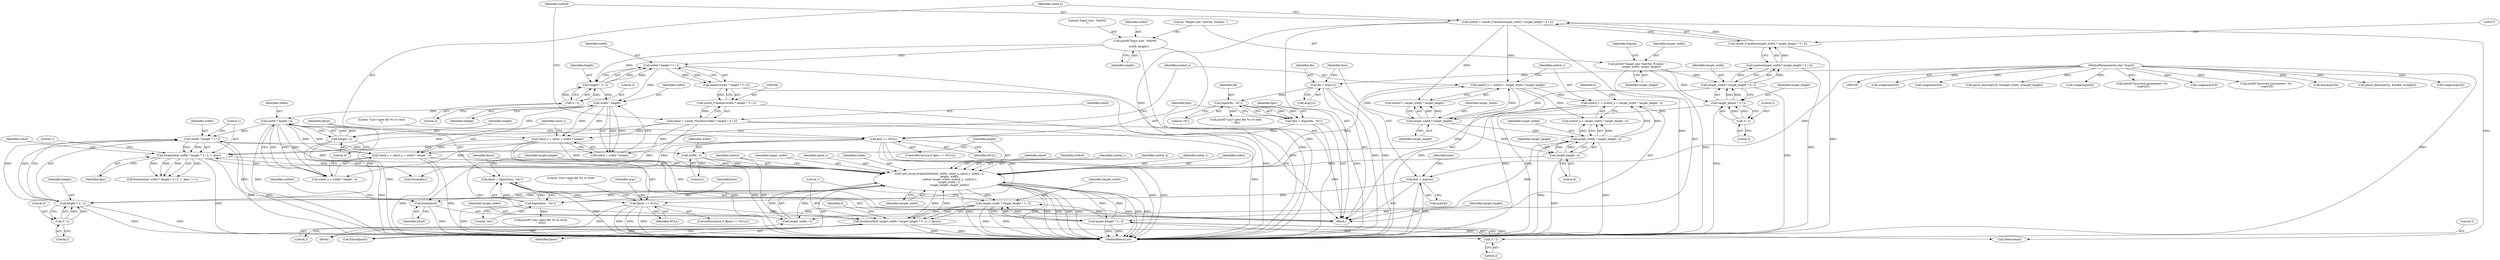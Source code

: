 digraph "0_Android_5a9753fca56f0eeb9f61e342b2fccffc364f9426_4@API" {
"1000375" [label="(Call,free(inbuf))"];
"1000323" [label="(Call,fread(inbuf, width * height * 3 / 2, 1, fpin))"];
"1000336" [label="(Call,vp9_resize_frame420(inbuf, width, inbuf_u, inbuf_v, width / 2,\n                        height, width,\n                        outbuf, target_width, outbuf_u, outbuf_v,\n                        target_width / 2,\n                        target_height, target_width))"];
"1000341" [label="(Call,width / 2)"];
"1000325" [label="(Call,width * height * 3 / 2)"];
"1000292" [label="(Call,width * height / 4)"];
"1000285" [label="(Call,width * height)"];
"1000262" [label="(Call,width * height * 3 / 2)"];
"1000239" [label="(Call,printf(\"Input size:  %dx%d\n\",\n         width, height))"];
"1000264" [label="(Call,height * 3 / 2)"];
"1000266" [label="(Call,3 / 2)"];
"1000294" [label="(Call,height / 4)"];
"1000327" [label="(Call,height * 3 / 2)"];
"1000329" [label="(Call,3 / 2)"];
"1000281" [label="(Call,inbuf_u = inbuf + width * height)"];
"1000257" [label="(Call,inbuf = (uint8_t*)malloc(width * height * 3 / 2))"];
"1000259" [label="(Call,(uint8_t*)malloc(width * height * 3 / 2))"];
"1000261" [label="(Call,malloc(width * height * 3 / 2))"];
"1000288" [label="(Call,inbuf_v = inbuf_u + width * height / 4)"];
"1000355" [label="(Call,fwrite(outbuf, target_width * target_height * 3 / 2, 1, fpout))"];
"1000357" [label="(Call,target_width * target_height * 3 / 2)"];
"1000359" [label="(Call,target_height * 3 / 2)"];
"1000361" [label="(Call,3 / 2)"];
"1000212" [label="(Call,fpout == NULL)"];
"1000206" [label="(Call,fpout = fopen(fout, \"wb\"))"];
"1000208" [label="(Call,fopen(fout, \"wb\"))"];
"1000138" [label="(Call,fout = argv[4])"];
"1000102" [label="(MethodParameterIn,char *argv[])"];
"1000193" [label="(Call,fpin == NULL)"];
"1000187" [label="(Call,fpin = fopen(fin, \"rb\"))"];
"1000189" [label="(Call,fopen(fin, \"rb\"))"];
"1000133" [label="(Call,fin = argv[1])"];
"1000269" [label="(Call,outbuf = (uint8_t*)malloc(target_width * target_height * 3 / 2))"];
"1000271" [label="(Call,(uint8_t*)malloc(target_width * target_height * 3 / 2))"];
"1000273" [label="(Call,malloc(target_width * target_height * 3 / 2))"];
"1000274" [label="(Call,target_width * target_height * 3 / 2)"];
"1000243" [label="(Call,printf(\"Target size: %dx%d, Frames: \",\n         target_width, target_height))"];
"1000276" [label="(Call,target_height * 3 / 2)"];
"1000278" [label="(Call,3 / 2)"];
"1000350" [label="(Call,target_width / 2)"];
"1000308" [label="(Call,target_width * target_height / 4)"];
"1000301" [label="(Call,target_width * target_height)"];
"1000310" [label="(Call,target_height / 4)"];
"1000297" [label="(Call,outbuf_u = outbuf + target_width * target_height)"];
"1000304" [label="(Call,outbuf_v = outbuf_u + target_width * target_height / 4)"];
"1000293" [label="(Identifier,width)"];
"1000219" [label="(Call,usage(argv[0]))"];
"1000242" [label="(Identifier,height)"];
"1000343" [label="(Literal,2)"];
"1000246" [label="(Identifier,target_height)"];
"1000214" [label="(Identifier,NULL)"];
"1000377" [label="(Call,free(outbuf))"];
"1000263" [label="(Identifier,width)"];
"1000127" [label="(Call,usage(argv[0]))"];
"1000304" [label="(Call,outbuf_v = outbuf_u + target_width * target_height / 4)"];
"1000262" [label="(Call,width * height * 3 / 2)"];
"1000217" [label="(Literal,\"Can't open file %s to write\n\")"];
"1000356" [label="(Identifier,outbuf)"];
"1000189" [label="(Call,fopen(fin, \"rb\"))"];
"1000290" [label="(Call,inbuf_u + width * height / 4)"];
"1000192" [label="(ControlStructure,if (fpin == NULL))"];
"1000135" [label="(Call,argv[1])"];
"1000194" [label="(Identifier,fpin)"];
"1000331" [label="(Literal,2)"];
"1000277" [label="(Identifier,target_height)"];
"1000351" [label="(Identifier,target_width)"];
"1000311" [label="(Identifier,target_height)"];
"1000326" [label="(Identifier,width)"];
"1000209" [label="(Identifier,fout)"];
"1000323" [label="(Call,fread(inbuf, width * height * 3 / 2, 1, fpin))"];
"1000195" [label="(Identifier,NULL)"];
"1000103" [label="(Block,)"];
"1000296" [label="(Literal,4)"];
"1000167" [label="(Call,parse_dim(argv[3], &target_width, &target_height))"];
"1000353" [label="(Identifier,target_height)"];
"1000134" [label="(Identifier,fin)"];
"1000362" [label="(Literal,3)"];
"1000191" [label="(Literal,\"rb\")"];
"1000320" [label="(Block,)"];
"1000308" [label="(Call,target_width * target_height / 4)"];
"1000197" [label="(Call,printf(\"Can't open file %s to read\n\", fin))"];
"1000268" [label="(Literal,2)"];
"1000187" [label="(Call,fpin = fopen(fin, \"rb\"))"];
"1000337" [label="(Identifier,inbuf)"];
"1000212" [label="(Call,fpout == NULL)"];
"1000322" [label="(Call,fread(inbuf, width * height * 3 / 2, 1, fpin) != 1)"];
"1000346" [label="(Identifier,outbuf)"];
"1000294" [label="(Call,height / 4)"];
"1000287" [label="(Identifier,height)"];
"1000259" [label="(Call,(uint8_t*)malloc(width * height * 3 / 2))"];
"1000208" [label="(Call,fopen(fout, \"wb\"))"];
"1000244" [label="(Literal,\"Target size: %dx%d, Frames: \")"];
"1000249" [label="(Identifier,frames)"];
"1000330" [label="(Literal,3)"];
"1000140" [label="(Call,argv[4])"];
"1000261" [label="(Call,malloc(width * height * 3 / 2))"];
"1000240" [label="(Literal,\"Input size:  %dx%d\n\")"];
"1000279" [label="(Literal,3)"];
"1000241" [label="(Identifier,width)"];
"1000349" [label="(Identifier,outbuf_v)"];
"1000332" [label="(Literal,1)"];
"1000282" [label="(Identifier,inbuf_u)"];
"1000207" [label="(Identifier,fpout)"];
"1000348" [label="(Identifier,outbuf_u)"];
"1000361" [label="(Call,3 / 2)"];
"1000200" [label="(Call,usage(argv[0]))"];
"1000264" [label="(Call,height * 3 / 2)"];
"1000336" [label="(Call,vp9_resize_frame420(inbuf, width, inbuf_u, inbuf_v, width / 2,\n                        height, width,\n                        outbuf, target_width, outbuf_u, outbuf_v,\n                        target_width / 2,\n                        target_height, target_width))"];
"1000257" [label="(Call,inbuf = (uint8_t*)malloc(width * height * 3 / 2))"];
"1000245" [label="(Identifier,target_width)"];
"1000292" [label="(Call,width * height / 4)"];
"1000295" [label="(Identifier,height)"];
"1000352" [label="(Literal,2)"];
"1000340" [label="(Identifier,inbuf_v)"];
"1000302" [label="(Identifier,target_width)"];
"1000297" [label="(Call,outbuf_u = outbuf + target_width * target_height)"];
"1000365" [label="(Identifier,fpout)"];
"1000327" [label="(Call,height * 3 / 2)"];
"1000359" [label="(Call,target_height * 3 / 2)"];
"1000154" [label="(Call,printf(\"Incorrect parameters: %s\n\", argv[2]))"];
"1000206" [label="(Call,fpout = fopen(fout, \"wb\"))"];
"1000210" [label="(Literal,\"wb\")"];
"1000239" [label="(Call,printf(\"Input size:  %dx%d\n\",\n         width, height))"];
"1000354" [label="(Identifier,target_width)"];
"1000278" [label="(Call,3 / 2)"];
"1000299" [label="(Call,outbuf + target_width * target_height)"];
"1000309" [label="(Identifier,target_width)"];
"1000181" [label="(Call,usage(argv[0]))"];
"1000329" [label="(Call,3 / 2)"];
"1000266" [label="(Call,3 / 2)"];
"1000190" [label="(Identifier,fin)"];
"1000258" [label="(Identifier,inbuf)"];
"1000324" [label="(Identifier,inbuf)"];
"1000301" [label="(Call,target_width * target_height)"];
"1000305" [label="(Identifier,outbuf_v)"];
"1000276" [label="(Call,target_height * 3 / 2)"];
"1000325" [label="(Call,width * height * 3 / 2)"];
"1000270" [label="(Identifier,outbuf)"];
"1000271" [label="(Call,(uint8_t*)malloc(target_width * target_height * 3 / 2))"];
"1000342" [label="(Identifier,width)"];
"1000375" [label="(Call,free(inbuf))"];
"1000227" [label="(Identifier,argc)"];
"1000288" [label="(Call,inbuf_v = inbuf_u + width * height / 4)"];
"1000243" [label="(Call,printf(\"Target size: %dx%d, Frames: \",\n         target_width, target_height))"];
"1000341" [label="(Call,width / 2)"];
"1000273" [label="(Call,malloc(target_width * target_height * 3 / 2))"];
"1000338" [label="(Identifier,width)"];
"1000176" [label="(Call,printf(\"Incorrect parameters: %s\n\", argv[3]))"];
"1000275" [label="(Identifier,target_width)"];
"1000231" [label="(Call,atoi(argv[5]))"];
"1000344" [label="(Identifier,height)"];
"1000357" [label="(Call,target_width * target_height * 3 / 2)"];
"1000355" [label="(Call,fwrite(outbuf, target_width * target_height * 3 / 2, 1, fpout))"];
"1000312" [label="(Literal,4)"];
"1000363" [label="(Literal,2)"];
"1000147" [label="(Identifier,argv)"];
"1000193" [label="(Call,fpin == NULL)"];
"1000145" [label="(Call,parse_dim(argv[2], &width, &height))"];
"1000188" [label="(Identifier,fpin)"];
"1000360" [label="(Identifier,target_height)"];
"1000280" [label="(Literal,2)"];
"1000306" [label="(Call,outbuf_u + target_width * target_height / 4)"];
"1000211" [label="(ControlStructure,if (fpout == NULL))"];
"1000347" [label="(Identifier,target_width)"];
"1000373" [label="(Call,fclose(fpout))"];
"1000381" [label="(MethodReturn,int)"];
"1000289" [label="(Identifier,inbuf_v)"];
"1000213" [label="(Identifier,fpout)"];
"1000367" [label="(Identifier,f)"];
"1000285" [label="(Call,width * height)"];
"1000371" [label="(Call,fclose(fpin))"];
"1000267" [label="(Literal,3)"];
"1000216" [label="(Call,printf(\"Can't open file %s to write\n\", fout))"];
"1000139" [label="(Identifier,fout)"];
"1000303" [label="(Identifier,target_height)"];
"1000310" [label="(Call,target_height / 4)"];
"1000334" [label="(Literal,1)"];
"1000283" [label="(Call,inbuf + width * height)"];
"1000159" [label="(Call,usage(argv[0]))"];
"1000376" [label="(Identifier,inbuf)"];
"1000333" [label="(Identifier,fpin)"];
"1000269" [label="(Call,outbuf = (uint8_t*)malloc(target_width * target_height * 3 / 2))"];
"1000350" [label="(Call,target_width / 2)"];
"1000314" [label="(Identifier,f)"];
"1000274" [label="(Call,target_width * target_height * 3 / 2)"];
"1000133" [label="(Call,fin = argv[1])"];
"1000378" [label="(Identifier,outbuf)"];
"1000358" [label="(Identifier,target_width)"];
"1000298" [label="(Identifier,outbuf_u)"];
"1000281" [label="(Call,inbuf_u = inbuf + width * height)"];
"1000339" [label="(Identifier,inbuf_u)"];
"1000286" [label="(Identifier,width)"];
"1000102" [label="(MethodParameterIn,char *argv[])"];
"1000328" [label="(Identifier,height)"];
"1000265" [label="(Identifier,height)"];
"1000198" [label="(Literal,\"Can't open file %s to read\n\")"];
"1000138" [label="(Call,fout = argv[4])"];
"1000364" [label="(Literal,1)"];
"1000345" [label="(Identifier,width)"];
"1000375" -> "1000103"  [label="AST: "];
"1000375" -> "1000376"  [label="CFG: "];
"1000376" -> "1000375"  [label="AST: "];
"1000378" -> "1000375"  [label="CFG: "];
"1000375" -> "1000381"  [label="DDG: "];
"1000323" -> "1000375"  [label="DDG: "];
"1000336" -> "1000375"  [label="DDG: "];
"1000257" -> "1000375"  [label="DDG: "];
"1000323" -> "1000322"  [label="AST: "];
"1000323" -> "1000333"  [label="CFG: "];
"1000324" -> "1000323"  [label="AST: "];
"1000325" -> "1000323"  [label="AST: "];
"1000332" -> "1000323"  [label="AST: "];
"1000333" -> "1000323"  [label="AST: "];
"1000334" -> "1000323"  [label="CFG: "];
"1000323" -> "1000381"  [label="DDG: "];
"1000323" -> "1000322"  [label="DDG: "];
"1000323" -> "1000322"  [label="DDG: "];
"1000323" -> "1000322"  [label="DDG: "];
"1000323" -> "1000322"  [label="DDG: "];
"1000336" -> "1000323"  [label="DDG: "];
"1000257" -> "1000323"  [label="DDG: "];
"1000325" -> "1000323"  [label="DDG: "];
"1000325" -> "1000323"  [label="DDG: "];
"1000193" -> "1000323"  [label="DDG: "];
"1000323" -> "1000336"  [label="DDG: "];
"1000323" -> "1000371"  [label="DDG: "];
"1000336" -> "1000320"  [label="AST: "];
"1000336" -> "1000354"  [label="CFG: "];
"1000337" -> "1000336"  [label="AST: "];
"1000338" -> "1000336"  [label="AST: "];
"1000339" -> "1000336"  [label="AST: "];
"1000340" -> "1000336"  [label="AST: "];
"1000341" -> "1000336"  [label="AST: "];
"1000344" -> "1000336"  [label="AST: "];
"1000345" -> "1000336"  [label="AST: "];
"1000346" -> "1000336"  [label="AST: "];
"1000347" -> "1000336"  [label="AST: "];
"1000348" -> "1000336"  [label="AST: "];
"1000349" -> "1000336"  [label="AST: "];
"1000350" -> "1000336"  [label="AST: "];
"1000353" -> "1000336"  [label="AST: "];
"1000354" -> "1000336"  [label="AST: "];
"1000356" -> "1000336"  [label="CFG: "];
"1000336" -> "1000381"  [label="DDG: "];
"1000336" -> "1000381"  [label="DDG: "];
"1000336" -> "1000381"  [label="DDG: "];
"1000336" -> "1000381"  [label="DDG: "];
"1000336" -> "1000381"  [label="DDG: "];
"1000336" -> "1000381"  [label="DDG: "];
"1000336" -> "1000381"  [label="DDG: "];
"1000336" -> "1000381"  [label="DDG: "];
"1000336" -> "1000381"  [label="DDG: "];
"1000336" -> "1000325"  [label="DDG: "];
"1000336" -> "1000327"  [label="DDG: "];
"1000341" -> "1000336"  [label="DDG: "];
"1000341" -> "1000336"  [label="DDG: "];
"1000281" -> "1000336"  [label="DDG: "];
"1000288" -> "1000336"  [label="DDG: "];
"1000327" -> "1000336"  [label="DDG: "];
"1000355" -> "1000336"  [label="DDG: "];
"1000269" -> "1000336"  [label="DDG: "];
"1000350" -> "1000336"  [label="DDG: "];
"1000350" -> "1000336"  [label="DDG: "];
"1000297" -> "1000336"  [label="DDG: "];
"1000304" -> "1000336"  [label="DDG: "];
"1000310" -> "1000336"  [label="DDG: "];
"1000359" -> "1000336"  [label="DDG: "];
"1000336" -> "1000355"  [label="DDG: "];
"1000336" -> "1000357"  [label="DDG: "];
"1000336" -> "1000359"  [label="DDG: "];
"1000341" -> "1000343"  [label="CFG: "];
"1000342" -> "1000341"  [label="AST: "];
"1000343" -> "1000341"  [label="AST: "];
"1000344" -> "1000341"  [label="CFG: "];
"1000325" -> "1000341"  [label="DDG: "];
"1000325" -> "1000327"  [label="CFG: "];
"1000326" -> "1000325"  [label="AST: "];
"1000327" -> "1000325"  [label="AST: "];
"1000332" -> "1000325"  [label="CFG: "];
"1000325" -> "1000381"  [label="DDG: "];
"1000325" -> "1000381"  [label="DDG: "];
"1000292" -> "1000325"  [label="DDG: "];
"1000327" -> "1000325"  [label="DDG: "];
"1000327" -> "1000325"  [label="DDG: "];
"1000292" -> "1000290"  [label="AST: "];
"1000292" -> "1000294"  [label="CFG: "];
"1000293" -> "1000292"  [label="AST: "];
"1000294" -> "1000292"  [label="AST: "];
"1000290" -> "1000292"  [label="CFG: "];
"1000292" -> "1000381"  [label="DDG: "];
"1000292" -> "1000381"  [label="DDG: "];
"1000292" -> "1000288"  [label="DDG: "];
"1000292" -> "1000288"  [label="DDG: "];
"1000292" -> "1000290"  [label="DDG: "];
"1000292" -> "1000290"  [label="DDG: "];
"1000285" -> "1000292"  [label="DDG: "];
"1000294" -> "1000292"  [label="DDG: "];
"1000294" -> "1000292"  [label="DDG: "];
"1000285" -> "1000283"  [label="AST: "];
"1000285" -> "1000287"  [label="CFG: "];
"1000286" -> "1000285"  [label="AST: "];
"1000287" -> "1000285"  [label="AST: "];
"1000283" -> "1000285"  [label="CFG: "];
"1000285" -> "1000281"  [label="DDG: "];
"1000285" -> "1000281"  [label="DDG: "];
"1000285" -> "1000283"  [label="DDG: "];
"1000285" -> "1000283"  [label="DDG: "];
"1000262" -> "1000285"  [label="DDG: "];
"1000264" -> "1000285"  [label="DDG: "];
"1000285" -> "1000294"  [label="DDG: "];
"1000262" -> "1000261"  [label="AST: "];
"1000262" -> "1000264"  [label="CFG: "];
"1000263" -> "1000262"  [label="AST: "];
"1000264" -> "1000262"  [label="AST: "];
"1000261" -> "1000262"  [label="CFG: "];
"1000262" -> "1000381"  [label="DDG: "];
"1000262" -> "1000261"  [label="DDG: "];
"1000262" -> "1000261"  [label="DDG: "];
"1000239" -> "1000262"  [label="DDG: "];
"1000264" -> "1000262"  [label="DDG: "];
"1000264" -> "1000262"  [label="DDG: "];
"1000239" -> "1000103"  [label="AST: "];
"1000239" -> "1000242"  [label="CFG: "];
"1000240" -> "1000239"  [label="AST: "];
"1000241" -> "1000239"  [label="AST: "];
"1000242" -> "1000239"  [label="AST: "];
"1000244" -> "1000239"  [label="CFG: "];
"1000239" -> "1000381"  [label="DDG: "];
"1000239" -> "1000264"  [label="DDG: "];
"1000264" -> "1000266"  [label="CFG: "];
"1000265" -> "1000264"  [label="AST: "];
"1000266" -> "1000264"  [label="AST: "];
"1000266" -> "1000264"  [label="DDG: "];
"1000266" -> "1000264"  [label="DDG: "];
"1000266" -> "1000268"  [label="CFG: "];
"1000267" -> "1000266"  [label="AST: "];
"1000268" -> "1000266"  [label="AST: "];
"1000294" -> "1000296"  [label="CFG: "];
"1000295" -> "1000294"  [label="AST: "];
"1000296" -> "1000294"  [label="AST: "];
"1000294" -> "1000381"  [label="DDG: "];
"1000294" -> "1000327"  [label="DDG: "];
"1000327" -> "1000329"  [label="CFG: "];
"1000328" -> "1000327"  [label="AST: "];
"1000329" -> "1000327"  [label="AST: "];
"1000327" -> "1000381"  [label="DDG: "];
"1000327" -> "1000381"  [label="DDG: "];
"1000329" -> "1000327"  [label="DDG: "];
"1000329" -> "1000327"  [label="DDG: "];
"1000329" -> "1000331"  [label="CFG: "];
"1000330" -> "1000329"  [label="AST: "];
"1000331" -> "1000329"  [label="AST: "];
"1000281" -> "1000103"  [label="AST: "];
"1000281" -> "1000283"  [label="CFG: "];
"1000282" -> "1000281"  [label="AST: "];
"1000283" -> "1000281"  [label="AST: "];
"1000289" -> "1000281"  [label="CFG: "];
"1000281" -> "1000381"  [label="DDG: "];
"1000257" -> "1000281"  [label="DDG: "];
"1000281" -> "1000288"  [label="DDG: "];
"1000281" -> "1000290"  [label="DDG: "];
"1000257" -> "1000103"  [label="AST: "];
"1000257" -> "1000259"  [label="CFG: "];
"1000258" -> "1000257"  [label="AST: "];
"1000259" -> "1000257"  [label="AST: "];
"1000270" -> "1000257"  [label="CFG: "];
"1000257" -> "1000381"  [label="DDG: "];
"1000259" -> "1000257"  [label="DDG: "];
"1000257" -> "1000283"  [label="DDG: "];
"1000259" -> "1000261"  [label="CFG: "];
"1000260" -> "1000259"  [label="AST: "];
"1000261" -> "1000259"  [label="AST: "];
"1000259" -> "1000381"  [label="DDG: "];
"1000261" -> "1000259"  [label="DDG: "];
"1000261" -> "1000381"  [label="DDG: "];
"1000288" -> "1000103"  [label="AST: "];
"1000288" -> "1000290"  [label="CFG: "];
"1000289" -> "1000288"  [label="AST: "];
"1000290" -> "1000288"  [label="AST: "];
"1000298" -> "1000288"  [label="CFG: "];
"1000288" -> "1000381"  [label="DDG: "];
"1000288" -> "1000381"  [label="DDG: "];
"1000355" -> "1000320"  [label="AST: "];
"1000355" -> "1000365"  [label="CFG: "];
"1000356" -> "1000355"  [label="AST: "];
"1000357" -> "1000355"  [label="AST: "];
"1000364" -> "1000355"  [label="AST: "];
"1000365" -> "1000355"  [label="AST: "];
"1000367" -> "1000355"  [label="CFG: "];
"1000355" -> "1000381"  [label="DDG: "];
"1000355" -> "1000381"  [label="DDG: "];
"1000357" -> "1000355"  [label="DDG: "];
"1000357" -> "1000355"  [label="DDG: "];
"1000212" -> "1000355"  [label="DDG: "];
"1000355" -> "1000373"  [label="DDG: "];
"1000355" -> "1000377"  [label="DDG: "];
"1000357" -> "1000359"  [label="CFG: "];
"1000358" -> "1000357"  [label="AST: "];
"1000359" -> "1000357"  [label="AST: "];
"1000364" -> "1000357"  [label="CFG: "];
"1000357" -> "1000381"  [label="DDG: "];
"1000357" -> "1000381"  [label="DDG: "];
"1000357" -> "1000350"  [label="DDG: "];
"1000359" -> "1000357"  [label="DDG: "];
"1000359" -> "1000357"  [label="DDG: "];
"1000359" -> "1000361"  [label="CFG: "];
"1000360" -> "1000359"  [label="AST: "];
"1000361" -> "1000359"  [label="AST: "];
"1000359" -> "1000381"  [label="DDG: "];
"1000359" -> "1000381"  [label="DDG: "];
"1000361" -> "1000359"  [label="DDG: "];
"1000361" -> "1000359"  [label="DDG: "];
"1000361" -> "1000363"  [label="CFG: "];
"1000362" -> "1000361"  [label="AST: "];
"1000363" -> "1000361"  [label="AST: "];
"1000212" -> "1000211"  [label="AST: "];
"1000212" -> "1000214"  [label="CFG: "];
"1000213" -> "1000212"  [label="AST: "];
"1000214" -> "1000212"  [label="AST: "];
"1000217" -> "1000212"  [label="CFG: "];
"1000227" -> "1000212"  [label="CFG: "];
"1000212" -> "1000381"  [label="DDG: "];
"1000212" -> "1000381"  [label="DDG: "];
"1000212" -> "1000381"  [label="DDG: "];
"1000206" -> "1000212"  [label="DDG: "];
"1000193" -> "1000212"  [label="DDG: "];
"1000212" -> "1000373"  [label="DDG: "];
"1000206" -> "1000103"  [label="AST: "];
"1000206" -> "1000208"  [label="CFG: "];
"1000207" -> "1000206"  [label="AST: "];
"1000208" -> "1000206"  [label="AST: "];
"1000213" -> "1000206"  [label="CFG: "];
"1000206" -> "1000381"  [label="DDG: "];
"1000208" -> "1000206"  [label="DDG: "];
"1000208" -> "1000206"  [label="DDG: "];
"1000208" -> "1000210"  [label="CFG: "];
"1000209" -> "1000208"  [label="AST: "];
"1000210" -> "1000208"  [label="AST: "];
"1000208" -> "1000381"  [label="DDG: "];
"1000138" -> "1000208"  [label="DDG: "];
"1000208" -> "1000216"  [label="DDG: "];
"1000138" -> "1000103"  [label="AST: "];
"1000138" -> "1000140"  [label="CFG: "];
"1000139" -> "1000138"  [label="AST: "];
"1000140" -> "1000138"  [label="AST: "];
"1000147" -> "1000138"  [label="CFG: "];
"1000138" -> "1000381"  [label="DDG: "];
"1000138" -> "1000381"  [label="DDG: "];
"1000102" -> "1000138"  [label="DDG: "];
"1000102" -> "1000100"  [label="AST: "];
"1000102" -> "1000381"  [label="DDG: "];
"1000102" -> "1000127"  [label="DDG: "];
"1000102" -> "1000133"  [label="DDG: "];
"1000102" -> "1000145"  [label="DDG: "];
"1000102" -> "1000154"  [label="DDG: "];
"1000102" -> "1000159"  [label="DDG: "];
"1000102" -> "1000167"  [label="DDG: "];
"1000102" -> "1000176"  [label="DDG: "];
"1000102" -> "1000181"  [label="DDG: "];
"1000102" -> "1000200"  [label="DDG: "];
"1000102" -> "1000219"  [label="DDG: "];
"1000102" -> "1000231"  [label="DDG: "];
"1000193" -> "1000192"  [label="AST: "];
"1000193" -> "1000195"  [label="CFG: "];
"1000194" -> "1000193"  [label="AST: "];
"1000195" -> "1000193"  [label="AST: "];
"1000198" -> "1000193"  [label="CFG: "];
"1000207" -> "1000193"  [label="CFG: "];
"1000193" -> "1000381"  [label="DDG: "];
"1000193" -> "1000381"  [label="DDG: "];
"1000193" -> "1000381"  [label="DDG: "];
"1000187" -> "1000193"  [label="DDG: "];
"1000193" -> "1000371"  [label="DDG: "];
"1000187" -> "1000103"  [label="AST: "];
"1000187" -> "1000189"  [label="CFG: "];
"1000188" -> "1000187"  [label="AST: "];
"1000189" -> "1000187"  [label="AST: "];
"1000194" -> "1000187"  [label="CFG: "];
"1000187" -> "1000381"  [label="DDG: "];
"1000189" -> "1000187"  [label="DDG: "];
"1000189" -> "1000187"  [label="DDG: "];
"1000189" -> "1000191"  [label="CFG: "];
"1000190" -> "1000189"  [label="AST: "];
"1000191" -> "1000189"  [label="AST: "];
"1000189" -> "1000381"  [label="DDG: "];
"1000133" -> "1000189"  [label="DDG: "];
"1000189" -> "1000197"  [label="DDG: "];
"1000133" -> "1000103"  [label="AST: "];
"1000133" -> "1000135"  [label="CFG: "];
"1000134" -> "1000133"  [label="AST: "];
"1000135" -> "1000133"  [label="AST: "];
"1000139" -> "1000133"  [label="CFG: "];
"1000133" -> "1000381"  [label="DDG: "];
"1000133" -> "1000381"  [label="DDG: "];
"1000269" -> "1000103"  [label="AST: "];
"1000269" -> "1000271"  [label="CFG: "];
"1000270" -> "1000269"  [label="AST: "];
"1000271" -> "1000269"  [label="AST: "];
"1000282" -> "1000269"  [label="CFG: "];
"1000269" -> "1000381"  [label="DDG: "];
"1000271" -> "1000269"  [label="DDG: "];
"1000269" -> "1000297"  [label="DDG: "];
"1000269" -> "1000299"  [label="DDG: "];
"1000269" -> "1000377"  [label="DDG: "];
"1000271" -> "1000273"  [label="CFG: "];
"1000272" -> "1000271"  [label="AST: "];
"1000273" -> "1000271"  [label="AST: "];
"1000271" -> "1000381"  [label="DDG: "];
"1000273" -> "1000271"  [label="DDG: "];
"1000273" -> "1000274"  [label="CFG: "];
"1000274" -> "1000273"  [label="AST: "];
"1000273" -> "1000381"  [label="DDG: "];
"1000274" -> "1000273"  [label="DDG: "];
"1000274" -> "1000273"  [label="DDG: "];
"1000274" -> "1000276"  [label="CFG: "];
"1000275" -> "1000274"  [label="AST: "];
"1000276" -> "1000274"  [label="AST: "];
"1000274" -> "1000381"  [label="DDG: "];
"1000243" -> "1000274"  [label="DDG: "];
"1000276" -> "1000274"  [label="DDG: "];
"1000276" -> "1000274"  [label="DDG: "];
"1000274" -> "1000301"  [label="DDG: "];
"1000243" -> "1000103"  [label="AST: "];
"1000243" -> "1000246"  [label="CFG: "];
"1000244" -> "1000243"  [label="AST: "];
"1000245" -> "1000243"  [label="AST: "];
"1000246" -> "1000243"  [label="AST: "];
"1000249" -> "1000243"  [label="CFG: "];
"1000243" -> "1000381"  [label="DDG: "];
"1000243" -> "1000276"  [label="DDG: "];
"1000276" -> "1000278"  [label="CFG: "];
"1000277" -> "1000276"  [label="AST: "];
"1000278" -> "1000276"  [label="AST: "];
"1000276" -> "1000381"  [label="DDG: "];
"1000278" -> "1000276"  [label="DDG: "];
"1000278" -> "1000276"  [label="DDG: "];
"1000276" -> "1000301"  [label="DDG: "];
"1000278" -> "1000280"  [label="CFG: "];
"1000279" -> "1000278"  [label="AST: "];
"1000280" -> "1000278"  [label="AST: "];
"1000350" -> "1000352"  [label="CFG: "];
"1000351" -> "1000350"  [label="AST: "];
"1000352" -> "1000350"  [label="AST: "];
"1000353" -> "1000350"  [label="CFG: "];
"1000308" -> "1000350"  [label="DDG: "];
"1000308" -> "1000306"  [label="AST: "];
"1000308" -> "1000310"  [label="CFG: "];
"1000309" -> "1000308"  [label="AST: "];
"1000310" -> "1000308"  [label="AST: "];
"1000306" -> "1000308"  [label="CFG: "];
"1000308" -> "1000381"  [label="DDG: "];
"1000308" -> "1000381"  [label="DDG: "];
"1000308" -> "1000304"  [label="DDG: "];
"1000308" -> "1000304"  [label="DDG: "];
"1000308" -> "1000306"  [label="DDG: "];
"1000308" -> "1000306"  [label="DDG: "];
"1000301" -> "1000308"  [label="DDG: "];
"1000310" -> "1000308"  [label="DDG: "];
"1000310" -> "1000308"  [label="DDG: "];
"1000301" -> "1000299"  [label="AST: "];
"1000301" -> "1000303"  [label="CFG: "];
"1000302" -> "1000301"  [label="AST: "];
"1000303" -> "1000301"  [label="AST: "];
"1000299" -> "1000301"  [label="CFG: "];
"1000301" -> "1000297"  [label="DDG: "];
"1000301" -> "1000297"  [label="DDG: "];
"1000301" -> "1000299"  [label="DDG: "];
"1000301" -> "1000299"  [label="DDG: "];
"1000301" -> "1000310"  [label="DDG: "];
"1000310" -> "1000312"  [label="CFG: "];
"1000311" -> "1000310"  [label="AST: "];
"1000312" -> "1000310"  [label="AST: "];
"1000310" -> "1000381"  [label="DDG: "];
"1000297" -> "1000103"  [label="AST: "];
"1000297" -> "1000299"  [label="CFG: "];
"1000298" -> "1000297"  [label="AST: "];
"1000299" -> "1000297"  [label="AST: "];
"1000305" -> "1000297"  [label="CFG: "];
"1000297" -> "1000381"  [label="DDG: "];
"1000297" -> "1000304"  [label="DDG: "];
"1000297" -> "1000306"  [label="DDG: "];
"1000304" -> "1000103"  [label="AST: "];
"1000304" -> "1000306"  [label="CFG: "];
"1000305" -> "1000304"  [label="AST: "];
"1000306" -> "1000304"  [label="AST: "];
"1000314" -> "1000304"  [label="CFG: "];
"1000304" -> "1000381"  [label="DDG: "];
"1000304" -> "1000381"  [label="DDG: "];
}
